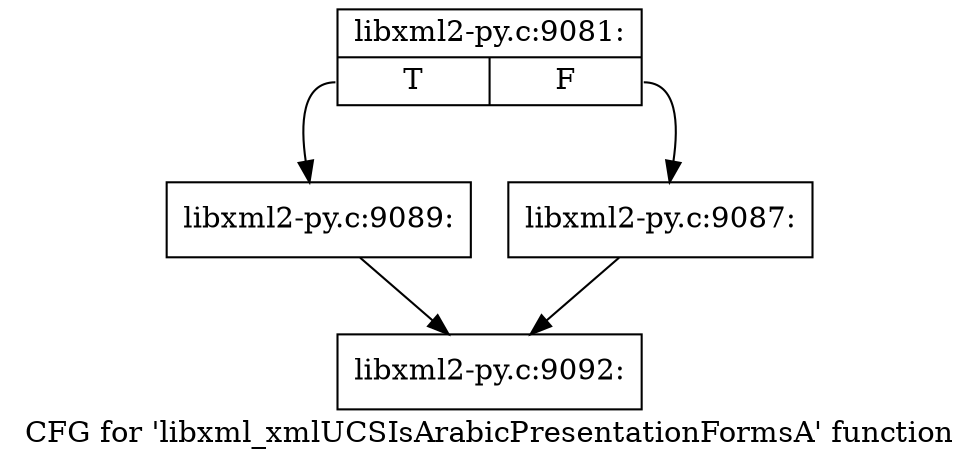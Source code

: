 digraph "CFG for 'libxml_xmlUCSIsArabicPresentationFormsA' function" {
	label="CFG for 'libxml_xmlUCSIsArabicPresentationFormsA' function";

	Node0x44e1040 [shape=record,label="{libxml2-py.c:9081:|{<s0>T|<s1>F}}"];
	Node0x44e1040:s0 -> Node0x44e2940;
	Node0x44e1040:s1 -> Node0x44e28f0;
	Node0x44e28f0 [shape=record,label="{libxml2-py.c:9087:}"];
	Node0x44e28f0 -> Node0x44dfe10;
	Node0x44e2940 [shape=record,label="{libxml2-py.c:9089:}"];
	Node0x44e2940 -> Node0x44dfe10;
	Node0x44dfe10 [shape=record,label="{libxml2-py.c:9092:}"];
}
